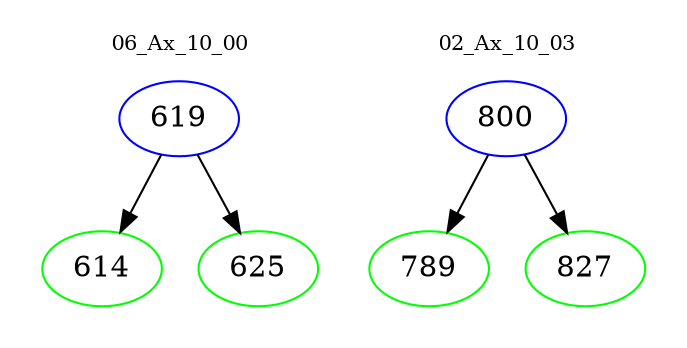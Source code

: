 digraph{
subgraph cluster_0 {
color = white
label = "06_Ax_10_00";
fontsize=10;
T0_619 [label="619", color="blue"]
T0_619 -> T0_614 [color="black"]
T0_614 [label="614", color="green"]
T0_619 -> T0_625 [color="black"]
T0_625 [label="625", color="green"]
}
subgraph cluster_1 {
color = white
label = "02_Ax_10_03";
fontsize=10;
T1_800 [label="800", color="blue"]
T1_800 -> T1_789 [color="black"]
T1_789 [label="789", color="green"]
T1_800 -> T1_827 [color="black"]
T1_827 [label="827", color="green"]
}
}
